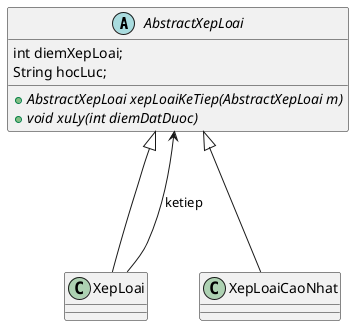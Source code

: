 @startuml
'https://plantuml.com/class-diagram

abstract AbstractXepLoai {
    int diemXepLoai;
    String hocLuc;
    +{abstract} AbstractXepLoai xepLoaiKeTiep(AbstractXepLoai m)
    +{abstract} void xuLy(int diemDatDuoc)
}

class XepLoai {}

class XepLoaiCaoNhat {}

AbstractXepLoai <|--- XepLoai
XepLoai ---> AbstractXepLoai:ketiep
AbstractXepLoai <|--- XepLoaiCaoNhat

@enduml